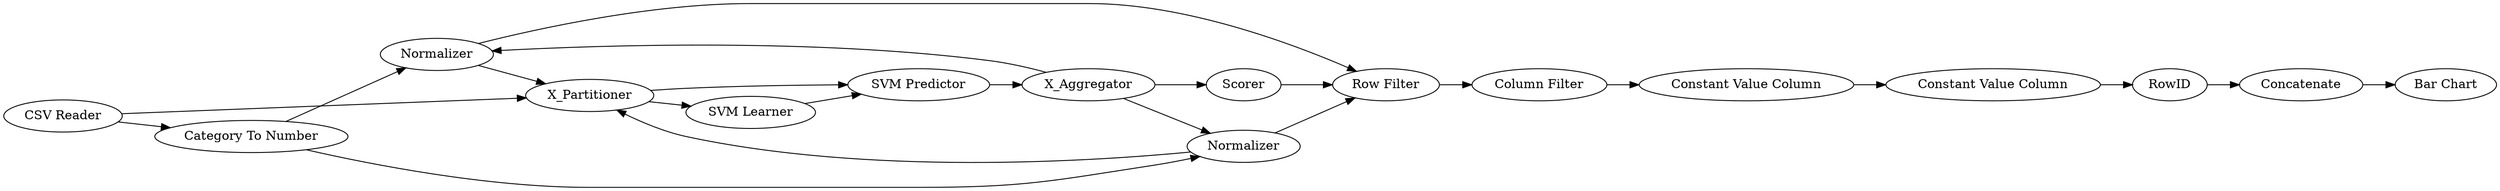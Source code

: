 digraph {
	40 -> 2
	39 -> 2
	7 -> 40
	58 -> 40
	7 -> 41
	293 -> 60
	41 -> 9
	9 -> 294
	31 -> 32
	290 -> 292
	32 -> 7
	40 -> 9
	39 -> 9
	62 -> 58
	7 -> 39
	58 -> 39
	294 -> 290
	2 -> 32
	292 -> 293
	62 -> 2
	2 -> 31
	60 -> 59
	292 [label="Constant Value Column"]
	290 [label="Constant Value Column"]
	7 [label=X_Aggregator]
	294 [label="Column Filter"]
	41 [label=Scorer]
	62 [label="CSV Reader"]
	31 [label="SVM Learner"]
	9 [label="Row Filter"]
	293 [label=RowID]
	58 [label="Category To Number"]
	40 [label=Normalizer]
	39 [label=Normalizer]
	32 [label="SVM Predictor"]
	2 [label=X_Partitioner]
	60 [label=Concatenate]
	59 [label="Bar Chart"]
	rankdir=LR
}
